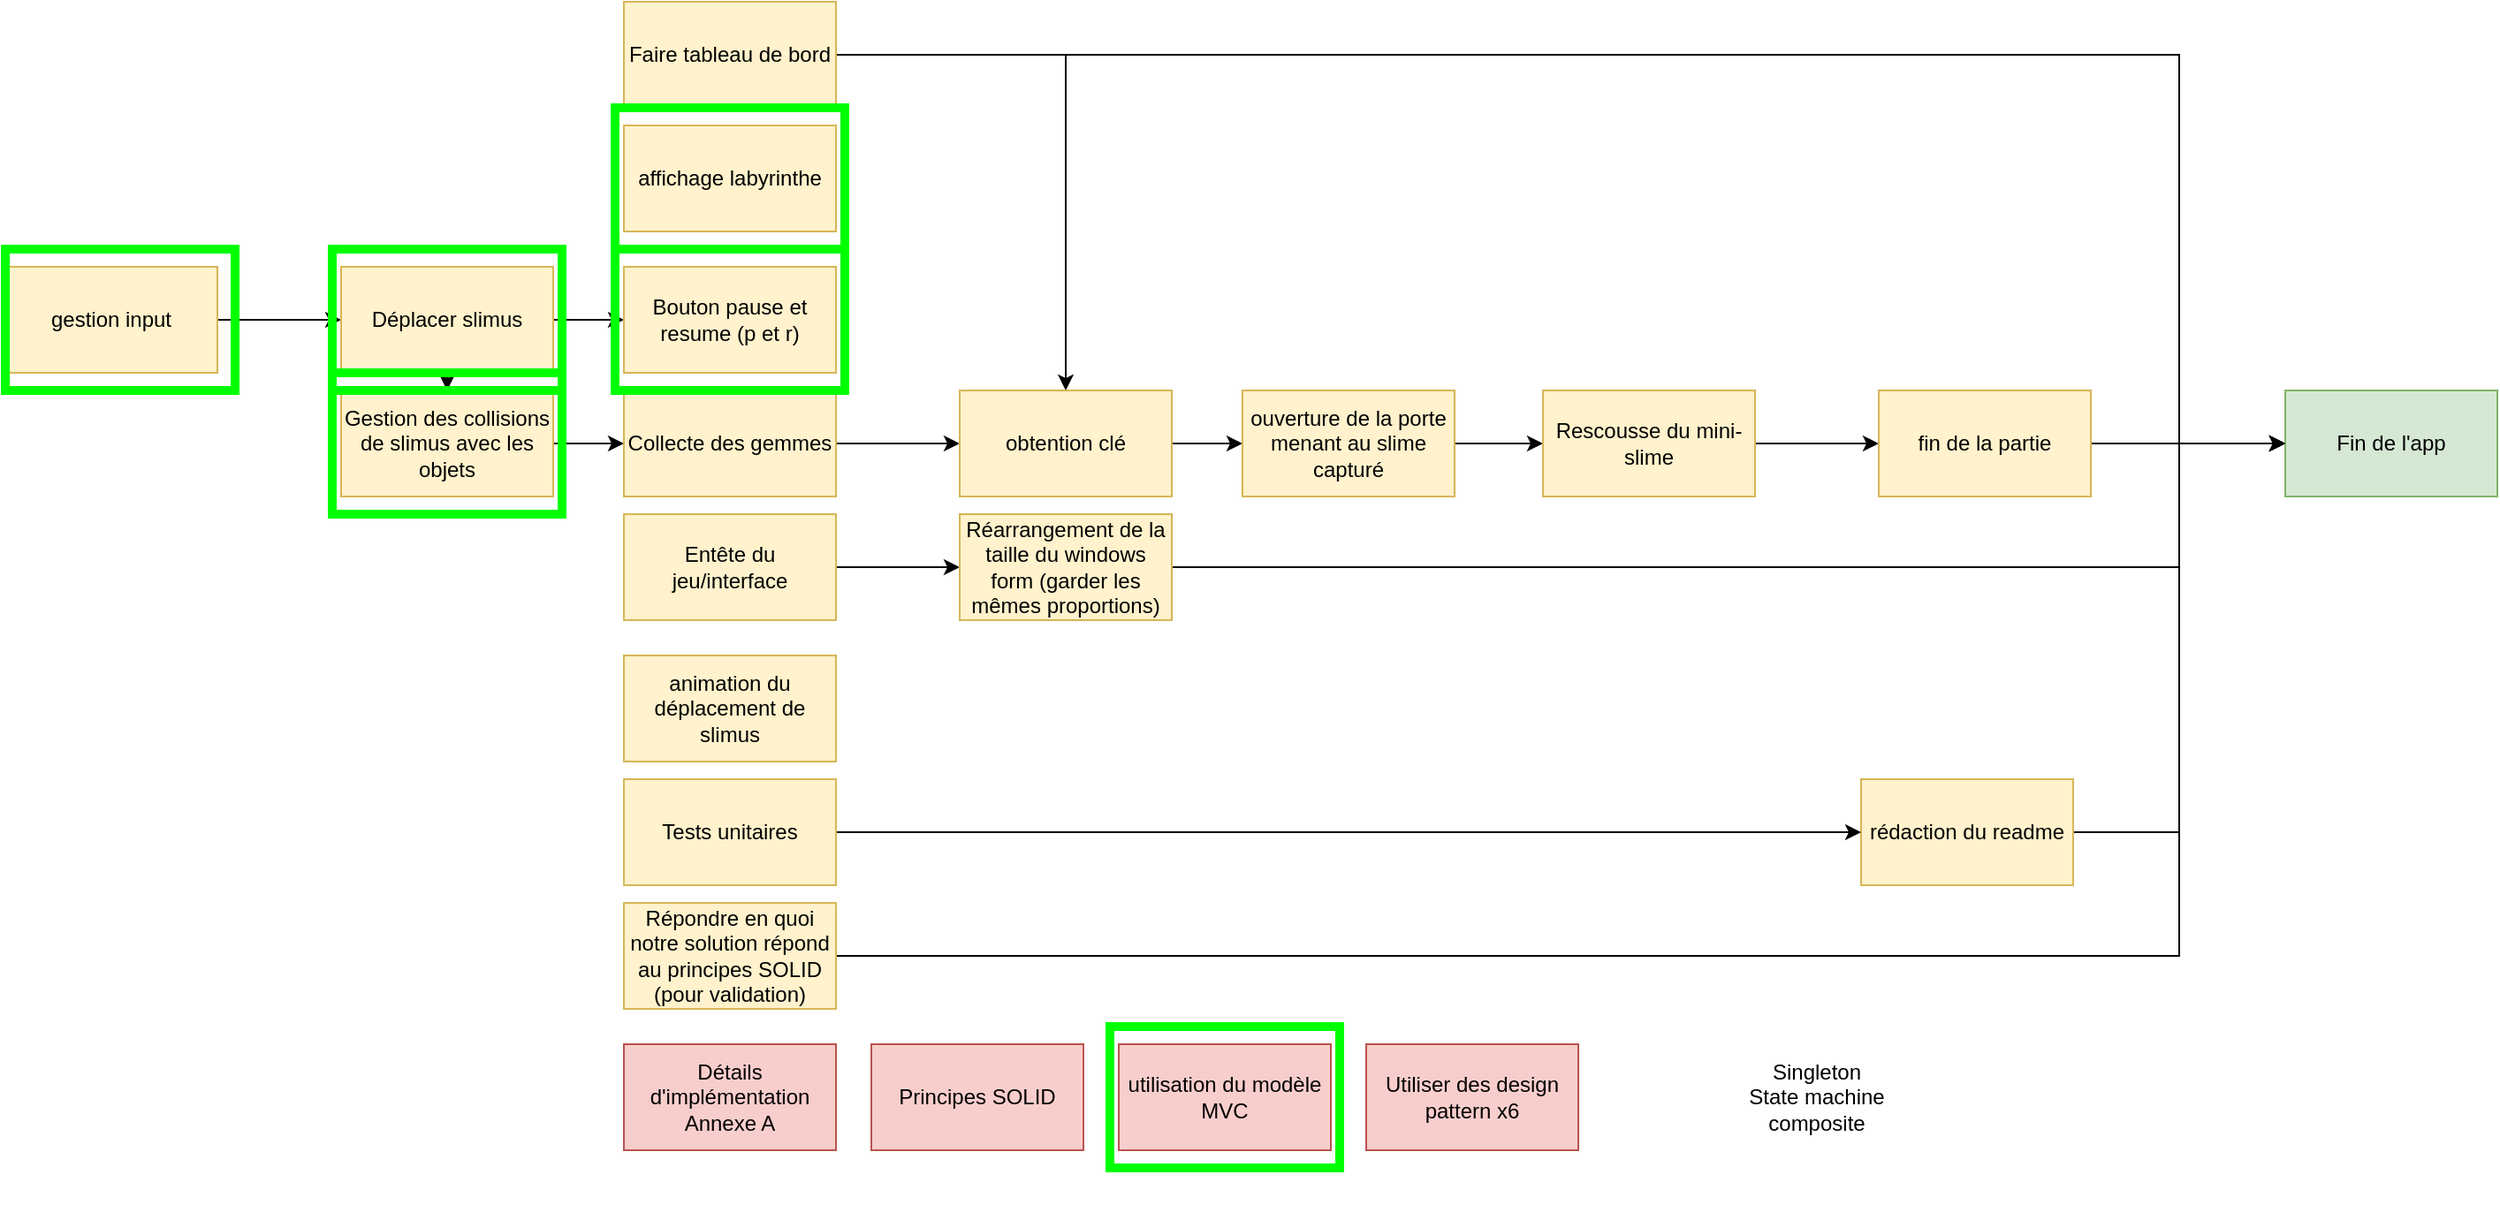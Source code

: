 <mxfile version="20.2.8" type="device"><diagram id="mD1t1B6D-kVEppZVbHGZ" name="Page-1"><mxGraphModel dx="2523" dy="934" grid="1" gridSize="10" guides="1" tooltips="1" connect="1" arrows="1" fold="1" page="1" pageScale="1" pageWidth="850" pageHeight="1100" math="0" shadow="0"><root><mxCell id="0"/><mxCell id="1" parent="0"/><mxCell id="f0jAnKWpo9Q3oNmqSJWT-1" value="affichage labyrinthe" style="rounded=0;whiteSpace=wrap;html=1;fillColor=#fff2cc;strokeColor=#d6b656;" parent="1" vertex="1"><mxGeometry x="160" y="120" width="120" height="60" as="geometry"/></mxCell><mxCell id="f0jAnKWpo9Q3oNmqSJWT-5" style="edgeStyle=orthogonalEdgeStyle;rounded=0;orthogonalLoop=1;jettySize=auto;html=1;exitX=1;exitY=0.5;exitDx=0;exitDy=0;" parent="1" source="f0jAnKWpo9Q3oNmqSJWT-2" target="f0jAnKWpo9Q3oNmqSJWT-4" edge="1"><mxGeometry relative="1" as="geometry"/></mxCell><mxCell id="f0jAnKWpo9Q3oNmqSJWT-2" value="gestion input" style="rounded=0;whiteSpace=wrap;html=1;fillColor=#fff2cc;strokeColor=#d6b656;" parent="1" vertex="1"><mxGeometry x="-190" y="200" width="120" height="60" as="geometry"/></mxCell><mxCell id="f0jAnKWpo9Q3oNmqSJWT-39" style="edgeStyle=orthogonalEdgeStyle;rounded=0;orthogonalLoop=1;jettySize=auto;html=1;exitX=1;exitY=0.5;exitDx=0;exitDy=0;entryX=0;entryY=0.5;entryDx=0;entryDy=0;" parent="1" source="f0jAnKWpo9Q3oNmqSJWT-3" target="f0jAnKWpo9Q3oNmqSJWT-21" edge="1"><mxGeometry relative="1" as="geometry"><Array as="points"><mxPoint x="1040" y="80"/><mxPoint x="1040" y="300"/></Array></mxGeometry></mxCell><mxCell id="Q-pijILIuIizZZprtSSo-9" style="edgeStyle=orthogonalEdgeStyle;rounded=0;orthogonalLoop=1;jettySize=auto;html=1;exitX=1;exitY=0.5;exitDx=0;exitDy=0;" edge="1" parent="1" source="f0jAnKWpo9Q3oNmqSJWT-3" target="f0jAnKWpo9Q3oNmqSJWT-11"><mxGeometry relative="1" as="geometry"/></mxCell><mxCell id="f0jAnKWpo9Q3oNmqSJWT-3" value="Faire tableau de bord" style="rounded=0;whiteSpace=wrap;html=1;fillColor=#fff2cc;strokeColor=#d6b656;" parent="1" vertex="1"><mxGeometry x="160" y="50" width="120" height="60" as="geometry"/></mxCell><mxCell id="f0jAnKWpo9Q3oNmqSJWT-34" style="edgeStyle=orthogonalEdgeStyle;rounded=0;orthogonalLoop=1;jettySize=auto;html=1;exitX=1;exitY=0.5;exitDx=0;exitDy=0;entryX=0;entryY=0.5;entryDx=0;entryDy=0;" parent="1" source="f0jAnKWpo9Q3oNmqSJWT-4" target="f0jAnKWpo9Q3oNmqSJWT-33" edge="1"><mxGeometry relative="1" as="geometry"/></mxCell><mxCell id="Q-pijILIuIizZZprtSSo-6" style="edgeStyle=orthogonalEdgeStyle;rounded=0;orthogonalLoop=1;jettySize=auto;html=1;exitX=0.5;exitY=1;exitDx=0;exitDy=0;entryX=0.5;entryY=0;entryDx=0;entryDy=0;" edge="1" parent="1" source="f0jAnKWpo9Q3oNmqSJWT-4" target="f0jAnKWpo9Q3oNmqSJWT-6"><mxGeometry relative="1" as="geometry"/></mxCell><mxCell id="f0jAnKWpo9Q3oNmqSJWT-4" value="Déplacer slimus" style="rounded=0;whiteSpace=wrap;html=1;fillColor=#fff2cc;strokeColor=#d6b656;" parent="1" vertex="1"><mxGeometry y="200" width="120" height="60" as="geometry"/></mxCell><mxCell id="Q-pijILIuIizZZprtSSo-8" style="edgeStyle=orthogonalEdgeStyle;rounded=0;orthogonalLoop=1;jettySize=auto;html=1;exitX=1;exitY=0.5;exitDx=0;exitDy=0;entryX=0;entryY=0.5;entryDx=0;entryDy=0;" edge="1" parent="1" source="f0jAnKWpo9Q3oNmqSJWT-6" target="f0jAnKWpo9Q3oNmqSJWT-8"><mxGeometry relative="1" as="geometry"/></mxCell><mxCell id="f0jAnKWpo9Q3oNmqSJWT-6" value="Gestion des collisions de slimus avec les objets" style="rounded=0;whiteSpace=wrap;html=1;fillColor=#fff2cc;strokeColor=#d6b656;" parent="1" vertex="1"><mxGeometry y="270" width="120" height="60" as="geometry"/></mxCell><mxCell id="f0jAnKWpo9Q3oNmqSJWT-12" style="edgeStyle=orthogonalEdgeStyle;rounded=0;orthogonalLoop=1;jettySize=auto;html=1;exitX=1;exitY=0.5;exitDx=0;exitDy=0;entryX=0;entryY=0.5;entryDx=0;entryDy=0;" parent="1" source="f0jAnKWpo9Q3oNmqSJWT-8" target="f0jAnKWpo9Q3oNmqSJWT-11" edge="1"><mxGeometry relative="1" as="geometry"/></mxCell><mxCell id="f0jAnKWpo9Q3oNmqSJWT-8" value="Collecte des gemmes" style="rounded=0;whiteSpace=wrap;html=1;fillColor=#fff2cc;strokeColor=#d6b656;" parent="1" vertex="1"><mxGeometry x="160" y="270" width="120" height="60" as="geometry"/></mxCell><mxCell id="f0jAnKWpo9Q3oNmqSJWT-35" style="edgeStyle=orthogonalEdgeStyle;rounded=0;orthogonalLoop=1;jettySize=auto;html=1;exitX=1;exitY=0.5;exitDx=0;exitDy=0;entryX=0;entryY=0.5;entryDx=0;entryDy=0;" parent="1" source="f0jAnKWpo9Q3oNmqSJWT-9" target="f0jAnKWpo9Q3oNmqSJWT-20" edge="1"><mxGeometry relative="1" as="geometry"/></mxCell><mxCell id="f0jAnKWpo9Q3oNmqSJWT-9" value="Entête du jeu/interface" style="rounded=0;whiteSpace=wrap;html=1;fillColor=#fff2cc;strokeColor=#d6b656;" parent="1" vertex="1"><mxGeometry x="160" y="340" width="120" height="60" as="geometry"/></mxCell><mxCell id="f0jAnKWpo9Q3oNmqSJWT-10" value="animation du déplacement de slimus" style="rounded=0;whiteSpace=wrap;html=1;fillColor=#fff2cc;strokeColor=#d6b656;" parent="1" vertex="1"><mxGeometry x="160" y="420" width="120" height="60" as="geometry"/></mxCell><mxCell id="f0jAnKWpo9Q3oNmqSJWT-15" style="edgeStyle=orthogonalEdgeStyle;rounded=0;orthogonalLoop=1;jettySize=auto;html=1;exitX=1;exitY=0.5;exitDx=0;exitDy=0;entryX=0;entryY=0.5;entryDx=0;entryDy=0;" parent="1" source="f0jAnKWpo9Q3oNmqSJWT-11" target="f0jAnKWpo9Q3oNmqSJWT-13" edge="1"><mxGeometry relative="1" as="geometry"/></mxCell><mxCell id="f0jAnKWpo9Q3oNmqSJWT-11" value="obtention clé" style="rounded=0;whiteSpace=wrap;html=1;fillColor=#fff2cc;strokeColor=#d6b656;" parent="1" vertex="1"><mxGeometry x="350" y="270" width="120" height="60" as="geometry"/></mxCell><mxCell id="f0jAnKWpo9Q3oNmqSJWT-17" style="edgeStyle=orthogonalEdgeStyle;rounded=0;orthogonalLoop=1;jettySize=auto;html=1;exitX=1;exitY=0.5;exitDx=0;exitDy=0;entryX=0;entryY=0.5;entryDx=0;entryDy=0;" parent="1" source="f0jAnKWpo9Q3oNmqSJWT-13" target="f0jAnKWpo9Q3oNmqSJWT-16" edge="1"><mxGeometry relative="1" as="geometry"/></mxCell><mxCell id="f0jAnKWpo9Q3oNmqSJWT-13" value="ouverture de la porte menant au slime capturé" style="rounded=0;whiteSpace=wrap;html=1;fillColor=#fff2cc;strokeColor=#d6b656;" parent="1" vertex="1"><mxGeometry x="510" y="270" width="120" height="60" as="geometry"/></mxCell><mxCell id="f0jAnKWpo9Q3oNmqSJWT-19" style="edgeStyle=orthogonalEdgeStyle;rounded=0;orthogonalLoop=1;jettySize=auto;html=1;exitX=1;exitY=0.5;exitDx=0;exitDy=0;entryX=0;entryY=0.5;entryDx=0;entryDy=0;" parent="1" source="f0jAnKWpo9Q3oNmqSJWT-16" target="f0jAnKWpo9Q3oNmqSJWT-18" edge="1"><mxGeometry relative="1" as="geometry"/></mxCell><mxCell id="f0jAnKWpo9Q3oNmqSJWT-16" value="Rescousse du mini-slime" style="rounded=0;whiteSpace=wrap;html=1;fillColor=#fff2cc;strokeColor=#d6b656;" parent="1" vertex="1"><mxGeometry x="680" y="270" width="120" height="60" as="geometry"/></mxCell><mxCell id="f0jAnKWpo9Q3oNmqSJWT-25" style="edgeStyle=orthogonalEdgeStyle;rounded=0;orthogonalLoop=1;jettySize=auto;html=1;exitX=1;exitY=0.5;exitDx=0;exitDy=0;entryX=0;entryY=0.5;entryDx=0;entryDy=0;" parent="1" source="f0jAnKWpo9Q3oNmqSJWT-18" target="f0jAnKWpo9Q3oNmqSJWT-21" edge="1"><mxGeometry relative="1" as="geometry"/></mxCell><mxCell id="f0jAnKWpo9Q3oNmqSJWT-18" value="fin de la partie" style="rounded=0;whiteSpace=wrap;html=1;fillColor=#fff2cc;strokeColor=#d6b656;" parent="1" vertex="1"><mxGeometry x="870" y="270" width="120" height="60" as="geometry"/></mxCell><mxCell id="f0jAnKWpo9Q3oNmqSJWT-41" style="edgeStyle=orthogonalEdgeStyle;rounded=0;orthogonalLoop=1;jettySize=auto;html=1;exitX=1;exitY=0.5;exitDx=0;exitDy=0;entryX=0;entryY=0.5;entryDx=0;entryDy=0;" parent="1" source="f0jAnKWpo9Q3oNmqSJWT-20" target="f0jAnKWpo9Q3oNmqSJWT-21" edge="1"><mxGeometry relative="1" as="geometry"><Array as="points"><mxPoint x="1040" y="370"/><mxPoint x="1040" y="300"/></Array></mxGeometry></mxCell><mxCell id="f0jAnKWpo9Q3oNmqSJWT-20" value="Réarrangement de la taille du windows form (garder les mêmes proportions)" style="rounded=0;whiteSpace=wrap;html=1;fillColor=#fff2cc;strokeColor=#d6b656;" parent="1" vertex="1"><mxGeometry x="350" y="340" width="120" height="60" as="geometry"/></mxCell><mxCell id="f0jAnKWpo9Q3oNmqSJWT-21" value="Fin de l'app" style="rounded=0;whiteSpace=wrap;html=1;fillColor=#d5e8d4;strokeColor=#82b366;" parent="1" vertex="1"><mxGeometry x="1100" y="270" width="120" height="60" as="geometry"/></mxCell><mxCell id="f0jAnKWpo9Q3oNmqSJWT-26" style="edgeStyle=orthogonalEdgeStyle;rounded=0;orthogonalLoop=1;jettySize=auto;html=1;exitX=1;exitY=0.5;exitDx=0;exitDy=0;entryX=0;entryY=0.5;entryDx=0;entryDy=0;" parent="1" source="f0jAnKWpo9Q3oNmqSJWT-22" target="f0jAnKWpo9Q3oNmqSJWT-21" edge="1"><mxGeometry relative="1" as="geometry"/></mxCell><mxCell id="f0jAnKWpo9Q3oNmqSJWT-22" value="rédaction du readme" style="rounded=0;whiteSpace=wrap;html=1;fillColor=#fff2cc;strokeColor=#d6b656;" parent="1" vertex="1"><mxGeometry x="860" y="490" width="120" height="60" as="geometry"/></mxCell><mxCell id="f0jAnKWpo9Q3oNmqSJWT-24" style="edgeStyle=orthogonalEdgeStyle;rounded=0;orthogonalLoop=1;jettySize=auto;html=1;exitX=1;exitY=0.5;exitDx=0;exitDy=0;entryX=0;entryY=0.5;entryDx=0;entryDy=0;" parent="1" source="f0jAnKWpo9Q3oNmqSJWT-23" target="f0jAnKWpo9Q3oNmqSJWT-22" edge="1"><mxGeometry relative="1" as="geometry"/></mxCell><mxCell id="f0jAnKWpo9Q3oNmqSJWT-23" value="Tests unitaires" style="rounded=0;whiteSpace=wrap;html=1;fillColor=#fff2cc;strokeColor=#d6b656;" parent="1" vertex="1"><mxGeometry x="160" y="490" width="120" height="60" as="geometry"/></mxCell><mxCell id="f0jAnKWpo9Q3oNmqSJWT-40" style="edgeStyle=orthogonalEdgeStyle;rounded=0;orthogonalLoop=1;jettySize=auto;html=1;exitX=1;exitY=0.5;exitDx=0;exitDy=0;entryX=0;entryY=0.5;entryDx=0;entryDy=0;" parent="1" source="f0jAnKWpo9Q3oNmqSJWT-28" target="f0jAnKWpo9Q3oNmqSJWT-21" edge="1"><mxGeometry relative="1" as="geometry"><Array as="points"><mxPoint x="1040" y="590"/><mxPoint x="1040" y="300"/></Array></mxGeometry></mxCell><mxCell id="f0jAnKWpo9Q3oNmqSJWT-28" value="Répondre en quoi notre solution répond au principes SOLID (pour validation)" style="rounded=0;whiteSpace=wrap;html=1;fillColor=#fff2cc;strokeColor=#d6b656;" parent="1" vertex="1"><mxGeometry x="160" y="560" width="120" height="60" as="geometry"/></mxCell><mxCell id="f0jAnKWpo9Q3oNmqSJWT-29" value="Détails d'implémentation Annexe A" style="rounded=0;whiteSpace=wrap;html=1;fillColor=#f8cecc;strokeColor=#b85450;" parent="1" vertex="1"><mxGeometry x="160" y="640" width="120" height="60" as="geometry"/></mxCell><mxCell id="f0jAnKWpo9Q3oNmqSJWT-30" value="Principes SOLID" style="rounded=0;whiteSpace=wrap;html=1;fillColor=#f8cecc;strokeColor=#b85450;" parent="1" vertex="1"><mxGeometry x="300" y="640" width="120" height="60" as="geometry"/></mxCell><mxCell id="f0jAnKWpo9Q3oNmqSJWT-31" value="utilisation du modèle MVC" style="rounded=0;whiteSpace=wrap;html=1;fillColor=#f8cecc;strokeColor=#b85450;" parent="1" vertex="1"><mxGeometry x="440" y="640" width="120" height="60" as="geometry"/></mxCell><mxCell id="f0jAnKWpo9Q3oNmqSJWT-32" value="Utiliser des design pattern x6" style="rounded=0;whiteSpace=wrap;html=1;fillColor=#f8cecc;strokeColor=#b85450;" parent="1" vertex="1"><mxGeometry x="580" y="640" width="120" height="60" as="geometry"/></mxCell><mxCell id="f0jAnKWpo9Q3oNmqSJWT-33" value="Bouton pause et resume (p et r)" style="rounded=0;whiteSpace=wrap;html=1;fillColor=#fff2cc;strokeColor=#d6b656;" parent="1" vertex="1"><mxGeometry x="160" y="200" width="120" height="60" as="geometry"/></mxCell><mxCell id="Q-pijILIuIizZZprtSSo-1" value="" style="rounded=0;whiteSpace=wrap;html=1;fillColor=none;strokeColor=#00FF00;strokeWidth=5;" vertex="1" parent="1"><mxGeometry x="-190" y="190" width="130" height="80" as="geometry"/></mxCell><mxCell id="Q-pijILIuIizZZprtSSo-2" value="" style="rounded=0;whiteSpace=wrap;html=1;fillColor=none;strokeColor=#00FF00;strokeWidth=5;" vertex="1" parent="1"><mxGeometry x="-5" y="190" width="130" height="80" as="geometry"/></mxCell><mxCell id="Q-pijILIuIizZZprtSSo-3" value="" style="rounded=0;whiteSpace=wrap;html=1;fillColor=none;strokeColor=#00FF00;strokeWidth=5;" vertex="1" parent="1"><mxGeometry x="155" y="190" width="130" height="80" as="geometry"/></mxCell><mxCell id="Q-pijILIuIizZZprtSSo-4" value="" style="rounded=0;whiteSpace=wrap;html=1;fillColor=none;strokeColor=#00FF00;strokeWidth=5;" vertex="1" parent="1"><mxGeometry x="155" y="110" width="130" height="80" as="geometry"/></mxCell><mxCell id="Q-pijILIuIizZZprtSSo-7" value="" style="rounded=0;whiteSpace=wrap;html=1;fillColor=none;strokeColor=#00FF00;strokeWidth=5;" vertex="1" parent="1"><mxGeometry x="-5" y="260" width="130" height="80" as="geometry"/></mxCell><mxCell id="Q-pijILIuIizZZprtSSo-10" value="" style="rounded=0;whiteSpace=wrap;html=1;fillColor=none;strokeColor=#00FF00;strokeWidth=5;" vertex="1" parent="1"><mxGeometry x="435" y="630" width="130" height="80" as="geometry"/></mxCell><mxCell id="Q-pijILIuIizZZprtSSo-11" value="Singleton&lt;br&gt;State machine&lt;br&gt;composite" style="text;html=1;strokeColor=none;fillColor=none;align=center;verticalAlign=middle;whiteSpace=wrap;rounded=0;strokeWidth=5;" vertex="1" parent="1"><mxGeometry x="700" y="610" width="270" height="120" as="geometry"/></mxCell></root></mxGraphModel></diagram></mxfile>